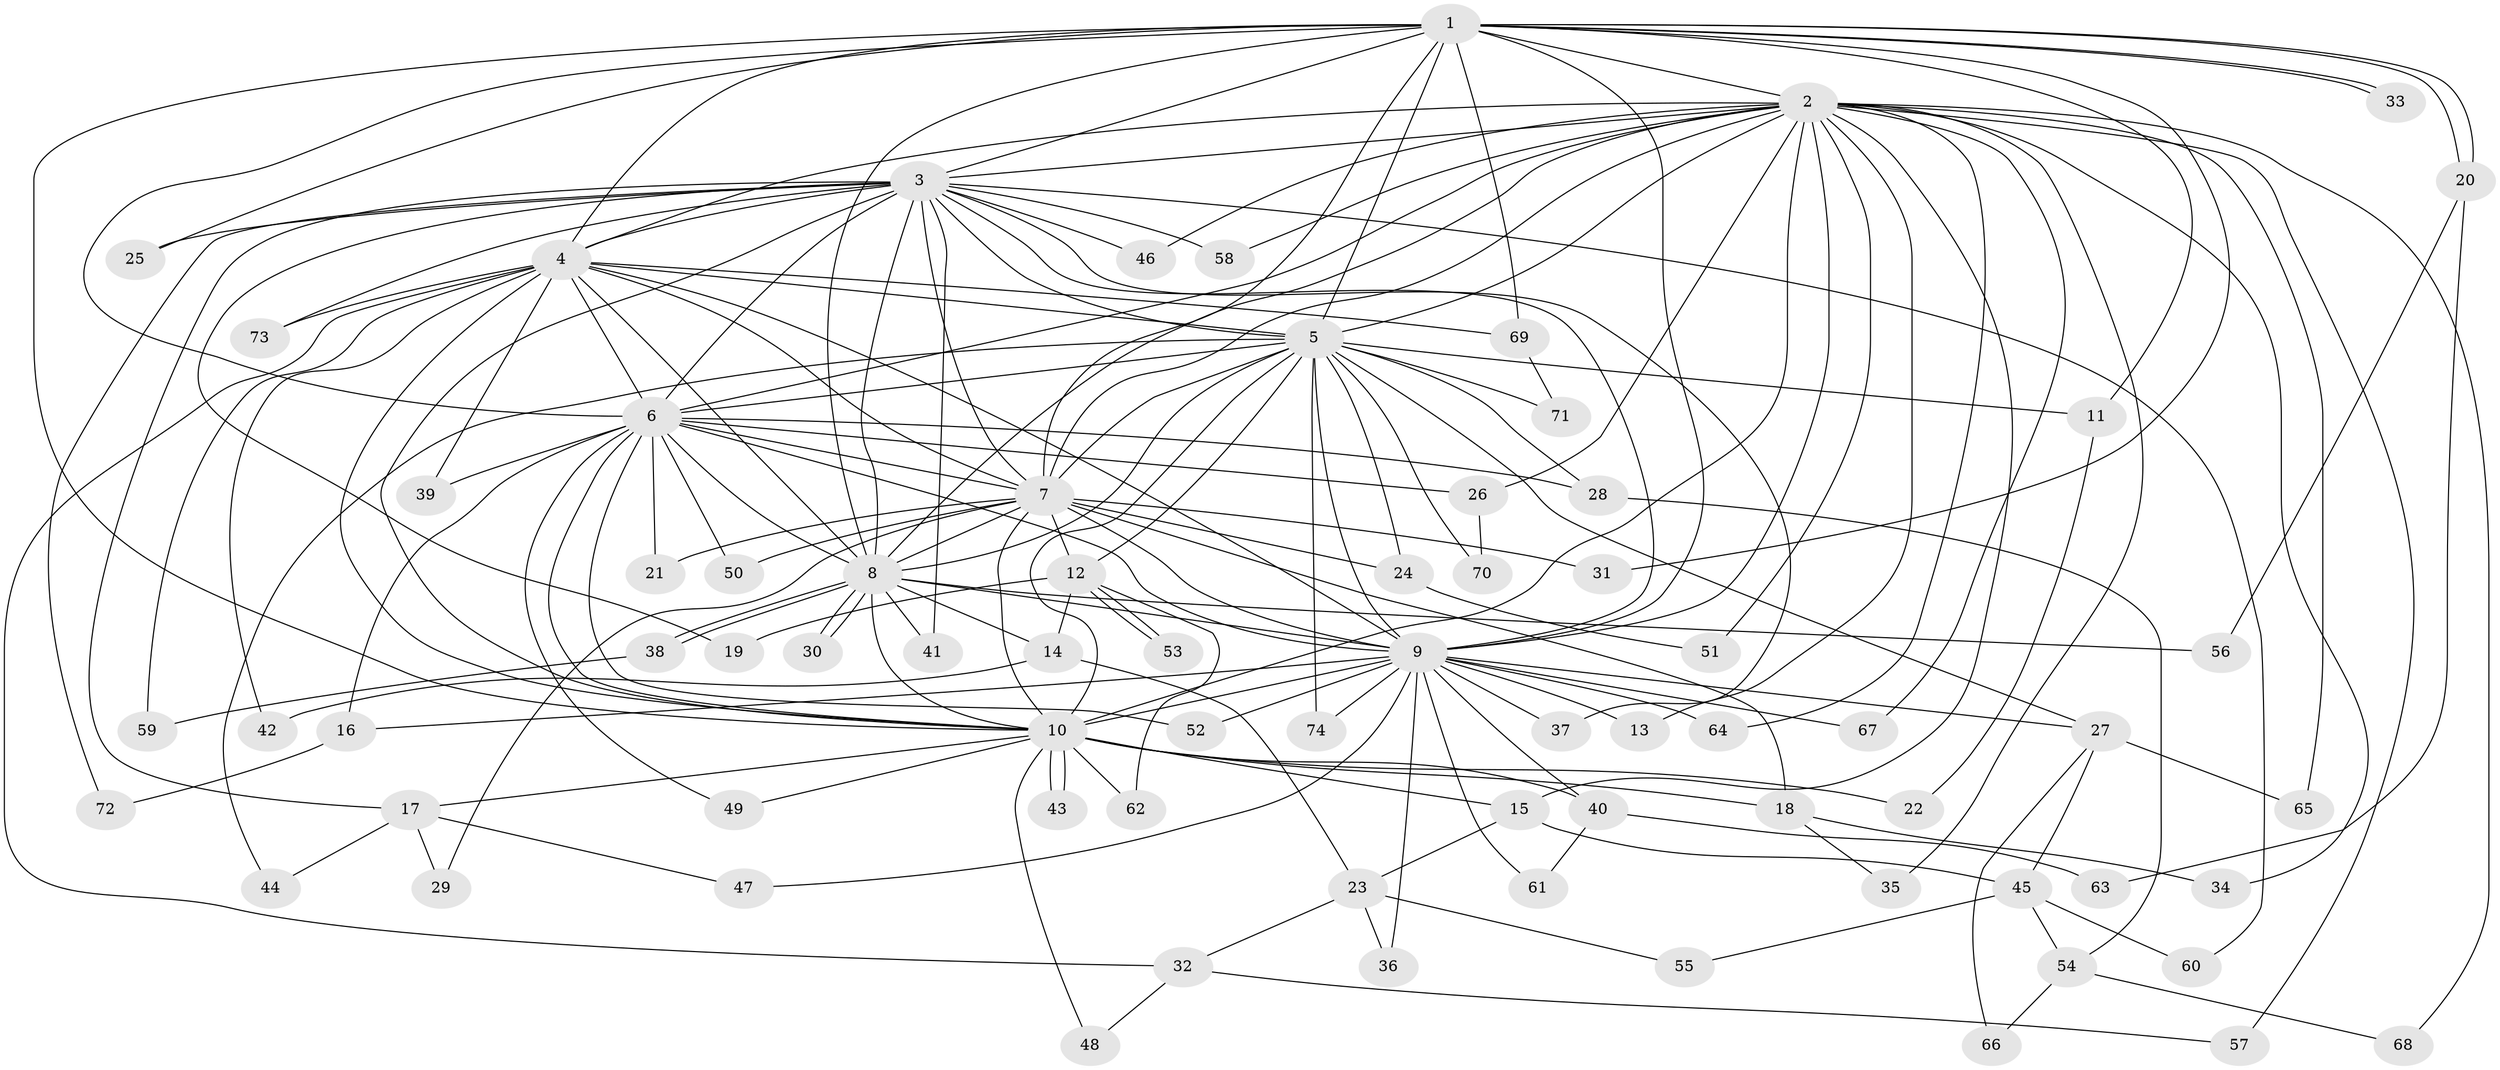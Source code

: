 // Generated by graph-tools (version 1.1) at 2025/34/03/09/25 02:34:51]
// undirected, 74 vertices, 173 edges
graph export_dot {
graph [start="1"]
  node [color=gray90,style=filled];
  1;
  2;
  3;
  4;
  5;
  6;
  7;
  8;
  9;
  10;
  11;
  12;
  13;
  14;
  15;
  16;
  17;
  18;
  19;
  20;
  21;
  22;
  23;
  24;
  25;
  26;
  27;
  28;
  29;
  30;
  31;
  32;
  33;
  34;
  35;
  36;
  37;
  38;
  39;
  40;
  41;
  42;
  43;
  44;
  45;
  46;
  47;
  48;
  49;
  50;
  51;
  52;
  53;
  54;
  55;
  56;
  57;
  58;
  59;
  60;
  61;
  62;
  63;
  64;
  65;
  66;
  67;
  68;
  69;
  70;
  71;
  72;
  73;
  74;
  1 -- 2;
  1 -- 3;
  1 -- 4;
  1 -- 5;
  1 -- 6;
  1 -- 7;
  1 -- 8;
  1 -- 9;
  1 -- 10;
  1 -- 11;
  1 -- 20;
  1 -- 20;
  1 -- 25;
  1 -- 31;
  1 -- 33;
  1 -- 33;
  1 -- 69;
  2 -- 3;
  2 -- 4;
  2 -- 5;
  2 -- 6;
  2 -- 7;
  2 -- 8;
  2 -- 9;
  2 -- 10;
  2 -- 13;
  2 -- 15;
  2 -- 26;
  2 -- 34;
  2 -- 35;
  2 -- 46;
  2 -- 51;
  2 -- 57;
  2 -- 58;
  2 -- 64;
  2 -- 65;
  2 -- 67;
  2 -- 68;
  3 -- 4;
  3 -- 5;
  3 -- 6;
  3 -- 7;
  3 -- 8;
  3 -- 9;
  3 -- 10;
  3 -- 17;
  3 -- 19;
  3 -- 25;
  3 -- 37;
  3 -- 41;
  3 -- 46;
  3 -- 58;
  3 -- 60;
  3 -- 72;
  3 -- 73;
  4 -- 5;
  4 -- 6;
  4 -- 7;
  4 -- 8;
  4 -- 9;
  4 -- 10;
  4 -- 32;
  4 -- 39;
  4 -- 42;
  4 -- 59;
  4 -- 69;
  4 -- 73;
  5 -- 6;
  5 -- 7;
  5 -- 8;
  5 -- 9;
  5 -- 10;
  5 -- 11;
  5 -- 12;
  5 -- 24;
  5 -- 27;
  5 -- 28;
  5 -- 44;
  5 -- 70;
  5 -- 71;
  5 -- 74;
  6 -- 7;
  6 -- 8;
  6 -- 9;
  6 -- 10;
  6 -- 16;
  6 -- 21;
  6 -- 26;
  6 -- 28;
  6 -- 39;
  6 -- 49;
  6 -- 50;
  6 -- 52;
  7 -- 8;
  7 -- 9;
  7 -- 10;
  7 -- 12;
  7 -- 18;
  7 -- 21;
  7 -- 24;
  7 -- 29;
  7 -- 31;
  7 -- 50;
  8 -- 9;
  8 -- 10;
  8 -- 14;
  8 -- 30;
  8 -- 30;
  8 -- 38;
  8 -- 38;
  8 -- 41;
  8 -- 56;
  9 -- 10;
  9 -- 13;
  9 -- 16;
  9 -- 27;
  9 -- 36;
  9 -- 37;
  9 -- 40;
  9 -- 47;
  9 -- 52;
  9 -- 61;
  9 -- 64;
  9 -- 67;
  9 -- 74;
  10 -- 15;
  10 -- 17;
  10 -- 18;
  10 -- 22;
  10 -- 40;
  10 -- 43;
  10 -- 43;
  10 -- 48;
  10 -- 49;
  10 -- 62;
  11 -- 22;
  12 -- 14;
  12 -- 19;
  12 -- 53;
  12 -- 53;
  12 -- 62;
  14 -- 23;
  14 -- 42;
  15 -- 23;
  15 -- 45;
  16 -- 72;
  17 -- 29;
  17 -- 44;
  17 -- 47;
  18 -- 34;
  18 -- 35;
  20 -- 56;
  20 -- 63;
  23 -- 32;
  23 -- 36;
  23 -- 55;
  24 -- 51;
  26 -- 70;
  27 -- 45;
  27 -- 65;
  27 -- 66;
  28 -- 54;
  32 -- 48;
  32 -- 57;
  38 -- 59;
  40 -- 61;
  40 -- 63;
  45 -- 54;
  45 -- 55;
  45 -- 60;
  54 -- 66;
  54 -- 68;
  69 -- 71;
}
